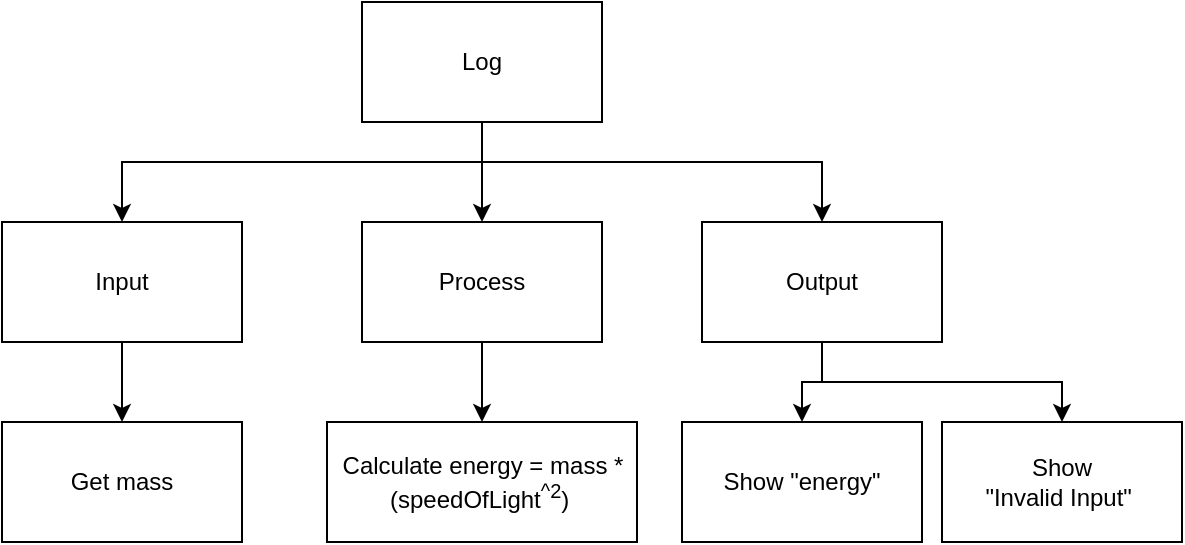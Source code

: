 <mxfile>
    <diagram id="GxvQxT0L1JoYD7FGG8MM" name="Page-1">
        <mxGraphModel dx="1086" dy="658" grid="1" gridSize="10" guides="1" tooltips="1" connect="1" arrows="1" fold="1" page="1" pageScale="1" pageWidth="827" pageHeight="1169" math="0" shadow="0">
            <root>
                <mxCell id="0"/>
                <mxCell id="1" parent="0"/>
                <mxCell id="2" style="edgeStyle=orthogonalEdgeStyle;html=1;entryX=0.5;entryY=0;entryDx=0;entryDy=0;rounded=0;" parent="1" source="5" target="7" edge="1">
                    <mxGeometry relative="1" as="geometry">
                        <Array as="points">
                            <mxPoint x="390" y="200"/>
                            <mxPoint x="210" y="200"/>
                        </Array>
                    </mxGeometry>
                </mxCell>
                <mxCell id="3" style="edgeStyle=orthogonalEdgeStyle;rounded=0;html=1;" parent="1" source="5" target="9" edge="1">
                    <mxGeometry relative="1" as="geometry"/>
                </mxCell>
                <mxCell id="4" style="edgeStyle=orthogonalEdgeStyle;rounded=0;html=1;" parent="1" source="5" target="12" edge="1">
                    <mxGeometry relative="1" as="geometry">
                        <Array as="points">
                            <mxPoint x="390" y="200"/>
                            <mxPoint x="560" y="200"/>
                        </Array>
                    </mxGeometry>
                </mxCell>
                <mxCell id="5" value="Log" style="rounded=0;whiteSpace=wrap;html=1;" parent="1" vertex="1">
                    <mxGeometry x="330" y="120" width="120" height="60" as="geometry"/>
                </mxCell>
                <mxCell id="6" value="" style="edgeStyle=orthogonalEdgeStyle;rounded=0;html=1;" parent="1" source="7" target="13" edge="1">
                    <mxGeometry relative="1" as="geometry"/>
                </mxCell>
                <mxCell id="7" value="Input" style="rounded=0;whiteSpace=wrap;html=1;" parent="1" vertex="1">
                    <mxGeometry x="150" y="230" width="120" height="60" as="geometry"/>
                </mxCell>
                <mxCell id="8" value="" style="edgeStyle=orthogonalEdgeStyle;rounded=0;html=1;" parent="1" source="9" target="14" edge="1">
                    <mxGeometry relative="1" as="geometry"/>
                </mxCell>
                <mxCell id="9" value="Process" style="rounded=0;whiteSpace=wrap;html=1;" parent="1" vertex="1">
                    <mxGeometry x="330" y="230" width="120" height="60" as="geometry"/>
                </mxCell>
                <mxCell id="10" value="" style="edgeStyle=orthogonalEdgeStyle;rounded=0;html=1;" parent="1" source="12" target="15" edge="1">
                    <mxGeometry relative="1" as="geometry"/>
                </mxCell>
                <mxCell id="11" style="edgeStyle=orthogonalEdgeStyle;rounded=0;html=1;" parent="1" source="12" target="16" edge="1">
                    <mxGeometry relative="1" as="geometry"/>
                </mxCell>
                <mxCell id="12" value="Output" style="rounded=0;whiteSpace=wrap;html=1;" parent="1" vertex="1">
                    <mxGeometry x="500" y="230" width="120" height="60" as="geometry"/>
                </mxCell>
                <mxCell id="13" value="Get mass" style="rounded=0;whiteSpace=wrap;html=1;" parent="1" vertex="1">
                    <mxGeometry x="150" y="330" width="120" height="60" as="geometry"/>
                </mxCell>
                <mxCell id="14" value="Calculate energy = mass * (speedOfLight&lt;sup&gt;^2&lt;/sup&gt;)&amp;nbsp;" style="rounded=0;whiteSpace=wrap;html=1;" parent="1" vertex="1">
                    <mxGeometry x="312.5" y="330" width="155" height="60" as="geometry"/>
                </mxCell>
                <mxCell id="15" value="Show &quot;energy&quot;" style="rounded=0;whiteSpace=wrap;html=1;" parent="1" vertex="1">
                    <mxGeometry x="490" y="330" width="120" height="60" as="geometry"/>
                </mxCell>
                <mxCell id="16" value="Show&lt;br&gt;&quot;Invalid Input&quot;&amp;nbsp;" style="rounded=0;whiteSpace=wrap;html=1;" parent="1" vertex="1">
                    <mxGeometry x="620" y="330" width="120" height="60" as="geometry"/>
                </mxCell>
            </root>
        </mxGraphModel>
    </diagram>
</mxfile>